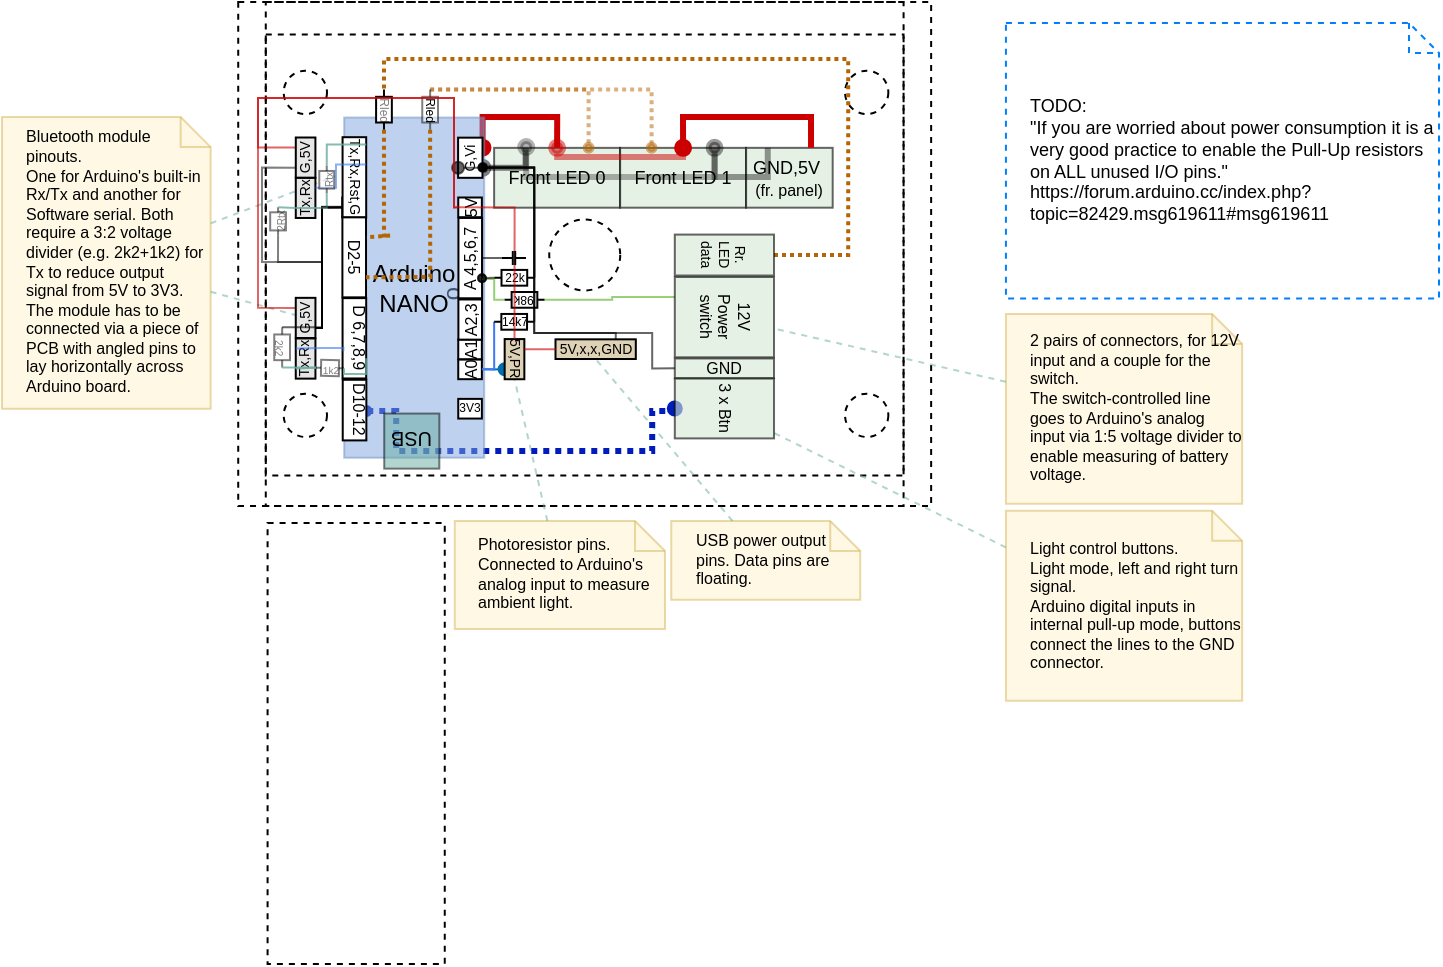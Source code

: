 <mxfile version="11.1.4" type="device"><diagram id="bqsuVgVURw8t9WcjSGgA" name="Page-1"><mxGraphModel dx="395" dy="229" grid="1" gridSize="10" guides="1" tooltips="1" connect="1" arrows="1" fold="1" page="1" pageScale="1" pageWidth="400" pageHeight="300" math="0" shadow="0"><root><mxCell id="0"/><mxCell id="gMBKpRjsZe3khgegW_5v-1" value="Package" style="locked=1;" parent="0"/><mxCell id="gMBKpRjsZe3khgegW_5v-2" value="" style="rounded=0;whiteSpace=wrap;html=1;shadow=0;glass=0;fillColor=none;dashed=1;movable=1;resizable=1;rotatable=1;deletable=1;editable=1;connectable=1;fontStyle=0" parent="gMBKpRjsZe3khgegW_5v-1" vertex="1"><mxGeometry x="158.113" y="40.002" width="346.456" height="251.968" as="geometry"/></mxCell><mxCell id="gMBKpRjsZe3khgegW_5v-3" value="" style="rounded=0;whiteSpace=wrap;html=1;shadow=0;glass=0;fillColor=none;dashed=1;movable=1;resizable=1;rotatable=1;deletable=1;editable=1;connectable=1;fontStyle=0" parent="gMBKpRjsZe3khgegW_5v-1" vertex="1"><mxGeometry x="171.89" y="56.25" width="318.897" height="220.472" as="geometry"/></mxCell><mxCell id="gMBKpRjsZe3khgegW_5v-4" value="" style="rounded=0;whiteSpace=wrap;html=1;shadow=0;glass=0;fillColor=none;dashed=1;movable=1;resizable=1;rotatable=1;deletable=1;editable=1;connectable=1;fontStyle=0" parent="gMBKpRjsZe3khgegW_5v-1" vertex="1"><mxGeometry x="171.89" y="40" width="318.9" height="251.968" as="geometry"/></mxCell><mxCell id="gMBKpRjsZe3khgegW_5v-5" value="" style="ellipse;whiteSpace=wrap;html=1;aspect=fixed;fontSize=10;dashed=1;fillColor=none;" parent="gMBKpRjsZe3khgegW_5v-1" vertex="1"><mxGeometry x="313.621" y="148.736" width="35.496" height="35.49" as="geometry"/></mxCell><mxCell id="gMBKpRjsZe3khgegW_5v-6" value="" style="ellipse;whiteSpace=wrap;html=1;aspect=fixed;fontSize=10;dashed=1;fillColor=none;" parent="gMBKpRjsZe3khgegW_5v-1" vertex="1"><mxGeometry x="180.841" y="235.85" width="21.653" height="21.64" as="geometry"/></mxCell><mxCell id="gMBKpRjsZe3khgegW_5v-7" value="" style="ellipse;whiteSpace=wrap;html=1;aspect=fixed;fontSize=10;dashed=1;fillColor=none;" parent="gMBKpRjsZe3khgegW_5v-1" vertex="1"><mxGeometry x="461.516" y="235.852" width="21.653" height="21.64" as="geometry"/></mxCell><mxCell id="gMBKpRjsZe3khgegW_5v-8" value="" style="ellipse;whiteSpace=wrap;html=1;aspect=fixed;fontSize=10;dashed=1;fillColor=none;" parent="gMBKpRjsZe3khgegW_5v-1" vertex="1"><mxGeometry x="461.518" y="74.375" width="21.653" height="21.64" as="geometry"/></mxCell><mxCell id="gMBKpRjsZe3khgegW_5v-9" value="" style="ellipse;whiteSpace=wrap;html=1;aspect=fixed;fontSize=10;dashed=1;fillColor=none;" parent="gMBKpRjsZe3khgegW_5v-1" vertex="1"><mxGeometry x="180.841" y="74.377" width="21.653" height="21.64" as="geometry"/></mxCell><mxCell id="gMBKpRjsZe3khgegW_5v-10" value="" style="rounded=0;whiteSpace=wrap;html=1;shadow=0;glass=0;fillColor=none;dashed=1;movable=1;resizable=1;rotatable=1;deletable=1;editable=1;connectable=1;fontStyle=0" parent="gMBKpRjsZe3khgegW_5v-1" vertex="1"><mxGeometry x="172.79" y="300.47" width="88.59" height="220.47" as="geometry"/></mxCell><mxCell id="gMBKpRjsZe3khgegW_5v-11" value="Labels" style="" parent="0"/><mxCell id="gMBKpRjsZe3khgegW_5v-12" value="TODO:&lt;br style=&quot;font-size: 9px&quot;&gt;&quot;If you are worried about power consumption it is a very good practice to enable the Pull-Up resistors on ALL unused I/O pins.&quot;&lt;br style=&quot;font-size: 9px&quot;&gt;https://forum.arduino.cc/index.php?topic=82429.msg619611#msg619611" style="shape=note;size=15;align=left;spacingLeft=10;html=1;whiteSpace=wrap;shadow=0;glass=0;dashed=1;strokeColor=#007FFF;fillColor=none;fontSize=9;" parent="gMBKpRjsZe3khgegW_5v-11" vertex="1"><mxGeometry x="541.967" y="50.5" width="216.54" height="137.8" as="geometry"/></mxCell><mxCell id="gMBKpRjsZe3khgegW_5v-13" value="&lt;div style=&quot;font-size: 8px&quot;&gt;&lt;font style=&quot;font-size: 8px&quot;&gt;Bluetooth module pinouts.&lt;/font&gt;&lt;/div&gt;&lt;div style=&quot;font-size: 8px&quot;&gt;&lt;font style=&quot;font-size: 8px&quot;&gt;One for Arduino's built-in Rx/Tx and another for Software serial. Both require a 3:2 voltage divider (e.g. 2k2+1k2) for Tx to reduce output signal from 5V to 3V3.&lt;/font&gt;&lt;/div&gt;&lt;div style=&quot;font-size: 8px&quot;&gt;&lt;font style=&quot;font-size: 8px&quot;&gt;The module has to be connected via a piece of PCB with angled pins to lay horizontally across Arduino board.&lt;br&gt;&lt;/font&gt;&lt;/div&gt;" style="shape=note;size=15;align=left;spacingLeft=10;html=1;whiteSpace=wrap;fillColor=#fff2cc;fontSize=5;opacity=50;strokeColor=#d6b656;" parent="gMBKpRjsZe3khgegW_5v-11" vertex="1"><mxGeometry x="40.0" y="97.558" width="104.32" height="145.863" as="geometry"/></mxCell><mxCell id="gMBKpRjsZe3khgegW_5v-14" value="" style="edgeStyle=none;endArrow=none;dashed=1;html=1;strokeColor=#67AB9F;fontSize=5;opacity=50;entryX=0;entryY=1;entryDx=0;entryDy=0;" parent="gMBKpRjsZe3khgegW_5v-11" source="gMBKpRjsZe3khgegW_5v-13" edge="1"><mxGeometry x="1" relative="1" as="geometry"><mxPoint x="206.577" y="127.085" as="targetPoint"/></mxGeometry></mxCell><mxCell id="gMBKpRjsZe3khgegW_5v-15" value="" style="edgeStyle=none;endArrow=none;dashed=1;html=1;strokeColor=#67AB9F;fontSize=5;opacity=50;" parent="gMBKpRjsZe3khgegW_5v-11" source="gMBKpRjsZe3khgegW_5v-13" target="gMBKpRjsZe3khgegW_5v-85" edge="1"><mxGeometry x="1" relative="1" as="geometry"><mxPoint x="206.559" y="207.564" as="targetPoint"/></mxGeometry></mxCell><mxCell id="gMBKpRjsZe3khgegW_5v-16" value="&lt;div style=&quot;font-size: 8px&quot;&gt;&lt;font style=&quot;font-size: 8px&quot;&gt;USB power output pins. Data pins are &lt;/font&gt;&lt;font style=&quot;font-size: 8px&quot;&gt;&lt;font style=&quot;font-size: 8px&quot;&gt;floating. &lt;/font&gt;&lt;/font&gt;&lt;/div&gt;" style="shape=note;size=15;align=left;spacingLeft=10;html=1;whiteSpace=wrap;fillColor=#fff2cc;fontSize=5;opacity=50;strokeColor=#d6b656;" parent="gMBKpRjsZe3khgegW_5v-11" vertex="1"><mxGeometry x="374.64" y="299.5" width="94.48" height="39.37" as="geometry"/></mxCell><mxCell id="gMBKpRjsZe3khgegW_5v-17" value="" style="edgeStyle=none;endArrow=none;dashed=1;html=1;strokeColor=#67AB9F;fontSize=5;opacity=50;entryX=0.5;entryY=0;entryDx=0;entryDy=0;" parent="gMBKpRjsZe3khgegW_5v-11" source="gMBKpRjsZe3khgegW_5v-16" target="gMBKpRjsZe3khgegW_5v-90" edge="1"><mxGeometry x="1" relative="1" as="geometry"><mxPoint x="216.401" y="217.406" as="targetPoint"/><mxPoint x="154.163" y="189.475" as="sourcePoint"/></mxGeometry></mxCell><mxCell id="gMBKpRjsZe3khgegW_5v-18" value="&lt;font style=&quot;font-size: 8px&quot;&gt;Photoresistor pins. &lt;/font&gt;&lt;br&gt;&lt;font style=&quot;font-size: 8px&quot;&gt;Connected to Arduino's analog input to measure ambient light.&lt;/font&gt;" style="shape=note;size=15;align=left;spacingLeft=10;html=1;whiteSpace=wrap;fillColor=#fff2cc;fontSize=5;opacity=50;strokeColor=#d6b656;" parent="gMBKpRjsZe3khgegW_5v-11" vertex="1"><mxGeometry x="266.38" y="299.5" width="105.12" height="53.96" as="geometry"/></mxCell><mxCell id="gMBKpRjsZe3khgegW_5v-19" value="" style="edgeStyle=none;endArrow=none;dashed=1;html=1;strokeColor=#67AB9F;fontSize=5;opacity=50;entryX=0;entryY=0.5;entryDx=0;entryDy=0;" parent="gMBKpRjsZe3khgegW_5v-11" source="gMBKpRjsZe3khgegW_5v-18" target="gMBKpRjsZe3khgegW_5v-80" edge="1"><mxGeometry x="1" relative="1" as="geometry"><mxPoint x="346.667" y="228.349" as="targetPoint"/><mxPoint x="401.794" y="309.342" as="sourcePoint"/></mxGeometry></mxCell><mxCell id="gMBKpRjsZe3khgegW_5v-20" value="&lt;div&gt;&lt;font style=&quot;font-size: 8px&quot;&gt;2 pairs of connectors, for 12V input and a couple for the switch.&lt;/font&gt;&lt;/div&gt;&lt;div&gt;&lt;font style=&quot;font-size: 8px&quot;&gt;The switch-controlled line goes to Arduino's analog input via 1:5 voltage divider to enable measuring of battery voltage.&lt;br&gt;&lt;/font&gt;&lt;/div&gt;" style="shape=note;size=15;align=left;spacingLeft=10;html=1;whiteSpace=wrap;fillColor=#fff2cc;fontSize=8;opacity=50;strokeColor=#d6b656;" parent="gMBKpRjsZe3khgegW_5v-11" vertex="1"><mxGeometry x="541.965" y="195.98" width="118.11" height="94.93" as="geometry"/></mxCell><mxCell id="gMBKpRjsZe3khgegW_5v-21" value="" style="edgeStyle=none;endArrow=none;dashed=1;html=1;strokeColor=#67AB9F;fontSize=5;opacity=50;" parent="gMBKpRjsZe3khgegW_5v-11" source="gMBKpRjsZe3khgegW_5v-20" target="gMBKpRjsZe3khgegW_5v-50" edge="1"><mxGeometry x="1" relative="1" as="geometry"><mxPoint x="426.004" y="176.298" as="targetPoint"/><mxPoint x="341.17" y="99.298" as="sourcePoint"/></mxGeometry></mxCell><mxCell id="gMBKpRjsZe3khgegW_5v-22" value="&lt;div&gt;Light control buttons.&lt;/div&gt;&lt;div&gt;Light mode, left and right turn signal.&lt;/div&gt;&lt;div&gt;Arduino digital inputs in internal pull-up mode, buttons connect the lines to the GND connector.&lt;br&gt;&lt;/div&gt;" style="shape=note;size=15;align=left;spacingLeft=10;html=1;whiteSpace=wrap;fillColor=#fff2cc;fontSize=8;opacity=50;strokeColor=#d6b656;" parent="gMBKpRjsZe3khgegW_5v-11" vertex="1"><mxGeometry x="541.965" y="294.405" width="118.11" height="94.93" as="geometry"/></mxCell><mxCell id="gMBKpRjsZe3khgegW_5v-23" value="" style="edgeStyle=none;endArrow=none;dashed=1;html=1;strokeColor=#67AB9F;fontSize=5;opacity=50;" parent="gMBKpRjsZe3khgegW_5v-11" source="gMBKpRjsZe3khgegW_5v-22" target="gMBKpRjsZe3khgegW_5v-49" edge="1"><mxGeometry x="1" relative="1" as="geometry"><mxPoint x="426.004" y="301.696" as="targetPoint"/><mxPoint x="341.17" y="197.723" as="sourcePoint"/></mxGeometry></mxCell><mxCell id="gMBKpRjsZe3khgegW_5v-24" style="" parent="0"/><mxCell id="gMBKpRjsZe3khgegW_5v-25" value="Front LED 0" style="rounded=0;whiteSpace=wrap;html=1;rotation=0;fontSize=9;opacity=60;fillColor=#D5E8D4;" parent="gMBKpRjsZe3khgegW_5v-24" vertex="1"><mxGeometry x="286.06" y="112.93" width="62.992" height="29.921" as="geometry"/></mxCell><mxCell id="gMBKpRjsZe3khgegW_5v-26" value="Front LED 1" style="rounded=0;whiteSpace=wrap;html=1;rotation=0;fontSize=9;opacity=60;fillColor=#D5E8D4;" parent="gMBKpRjsZe3khgegW_5v-24" vertex="1"><mxGeometry x="349.05" y="112.93" width="62.992" height="29.921" as="geometry"/></mxCell><mxCell id="gMBKpRjsZe3khgegW_5v-27" value="&lt;font style=&quot;font-size: 9px&quot;&gt;&lt;font style=&quot;font-size: 9px&quot;&gt;GND,&lt;/font&gt;5V&amp;nbsp;&lt;/font&gt; &lt;font style=&quot;font-size: 8px&quot;&gt;(fr. panel)&lt;/font&gt;" style="rounded=0;whiteSpace=wrap;html=1;rotation=0;fontSize=9;opacity=60;fillColor=#D5E8D4;" parent="gMBKpRjsZe3khgegW_5v-24" vertex="1"><mxGeometry x="412.042" y="112.92" width="43.307" height="29.921" as="geometry"/></mxCell><mxCell id="gMBKpRjsZe3khgegW_5v-28" style="edgeStyle=orthogonalEdgeStyle;rounded=0;orthogonalLoop=1;jettySize=auto;html=1;exitX=0.25;exitY=0;exitDx=0;exitDy=0;endArrow=oval;endFill=1;strokeColor=#000000;fontSize=10;entryX=0.25;entryY=1;entryDx=0;entryDy=0;opacity=50;strokeWidth=3;" parent="gMBKpRjsZe3khgegW_5v-24" source="gMBKpRjsZe3khgegW_5v-25" target="gMBKpRjsZe3khgegW_5v-45" edge="1"><mxGeometry relative="1" as="geometry"><mxPoint x="235.102" y="72.222" as="targetPoint"/><mxPoint x="264.723" y="98.144" as="sourcePoint"/><Array as="points"><mxPoint x="302.11" y="122.5"/></Array></mxGeometry></mxCell><mxCell id="gMBKpRjsZe3khgegW_5v-29" value="" style="edgeStyle=orthogonalEdgeStyle;rounded=0;orthogonalLoop=1;jettySize=auto;html=1;endArrow=oval;endFill=1;fillColor=#f8cecc;strokeColor=#CC0000;entryX=0.75;entryY=1;entryDx=0;entryDy=0;exitX=0.5;exitY=0;exitDx=0;exitDy=0;strokeWidth=3;" parent="gMBKpRjsZe3khgegW_5v-24" source="gMBKpRjsZe3khgegW_5v-25" target="gMBKpRjsZe3khgegW_5v-45" edge="1"><mxGeometry relative="1" as="geometry"><mxPoint x="294.997" y="2.729" as="targetPoint"/><mxPoint x="262.4" y="108.2" as="sourcePoint"/><Array as="points"><mxPoint x="317.11" y="97.5"/><mxPoint x="280.11" y="97.5"/></Array></mxGeometry></mxCell><mxCell id="gMBKpRjsZe3khgegW_5v-30" style="edgeStyle=orthogonalEdgeStyle;rounded=0;orthogonalLoop=1;jettySize=auto;html=1;exitX=0.5;exitY=1;exitDx=0;exitDy=0;entryX=0.5;entryY=1;entryDx=0;entryDy=0;startArrow=oval;startFill=1;endArrow=oval;endFill=1;fillColor=#0050ef;strokeColor=#001DBC;strokeWidth=3;endSize=3;startSize=5;dashed=1;dashPattern=1 1;" parent="gMBKpRjsZe3khgegW_5v-24" source="gMBKpRjsZe3khgegW_5v-49" target="gMBKpRjsZe3khgegW_5v-41" edge="1"><mxGeometry relative="1" as="geometry"><mxPoint x="1002.37" y="390.7" as="sourcePoint"/><mxPoint x="348.565" y="133.2" as="targetPoint"/><Array as="points"><mxPoint x="376.11" y="244.5"/><mxPoint x="365.11" y="244.5"/><mxPoint x="365.11" y="264.5"/><mxPoint x="237.11" y="264.5"/><mxPoint x="237.11" y="244.5"/><mxPoint x="222.11" y="244.5"/></Array></mxGeometry></mxCell><mxCell id="gMBKpRjsZe3khgegW_5v-31" style="edgeStyle=orthogonalEdgeStyle;rounded=0;orthogonalLoop=1;jettySize=auto;html=1;exitX=0.5;exitY=1;exitDx=0;exitDy=0;endArrow=oval;endFill=1;strokeColor=#006EAF;fontSize=9;fillColor=#1ba1e2;entryX=0.25;entryY=0;entryDx=0;entryDy=0;" parent="gMBKpRjsZe3khgegW_5v-24" source="gMBKpRjsZe3khgegW_5v-37" target="gMBKpRjsZe3khgegW_5v-80" edge="1"><mxGeometry relative="1" as="geometry"><mxPoint x="370.831" y="109.687" as="sourcePoint"/><mxPoint x="345.907" y="251.95" as="targetPoint"/><Array as="points"><mxPoint x="296.11" y="223.5"/><mxPoint x="297.11" y="223.5"/></Array></mxGeometry></mxCell><mxCell id="gMBKpRjsZe3khgegW_5v-32" style="edgeStyle=orthogonalEdgeStyle;rounded=0;orthogonalLoop=1;jettySize=auto;html=1;endArrow=none;endFill=0;strokeColor=#97D077;fontSize=10;entryX=0.25;entryY=1;entryDx=0;entryDy=0;exitX=0;exitY=0.5;exitDx=0;exitDy=0;exitPerimeter=0;" parent="gMBKpRjsZe3khgegW_5v-24" source="gMBKpRjsZe3khgegW_5v-54" target="gMBKpRjsZe3khgegW_5v-50" edge="1"><mxGeometry relative="1" as="geometry"><mxPoint x="392.474" y="157.308" as="targetPoint"/><mxPoint x="412.557" y="169.599" as="sourcePoint"/><Array as="points"><mxPoint x="345.11" y="188.5"/><mxPoint x="345.11" y="187.5"/></Array></mxGeometry></mxCell><mxCell id="gMBKpRjsZe3khgegW_5v-33" value="" style="edgeStyle=orthogonalEdgeStyle;rounded=0;orthogonalLoop=1;jettySize=auto;html=1;startArrow=none;startFill=0;endArrow=none;endFill=0;entryX=0;entryY=0.5;entryDx=0;entryDy=0;exitX=0.5;exitY=0;exitDx=0;exitDy=0;fillColor=#fad7ac;strokeColor=#b46504;entryPerimeter=0;strokeWidth=2;dashed=1;dashPattern=1 1;" parent="gMBKpRjsZe3khgegW_5v-24" source="gMBKpRjsZe3khgegW_5v-48" target="gMBKpRjsZe3khgegW_5v-67" edge="1"><mxGeometry relative="1" as="geometry"><mxPoint x="310.34" y="399.03" as="targetPoint"/><Array as="points"><mxPoint x="463.11" y="166.5"/><mxPoint x="463.11" y="68.5"/><mxPoint x="231.11" y="68.5"/></Array></mxGeometry></mxCell><mxCell id="gMBKpRjsZe3khgegW_5v-34" value="o" style="group;rotation=90;" parent="gMBKpRjsZe3khgegW_5v-24" vertex="1" connectable="0"><mxGeometry x="158.111" y="150.769" width="175.028" height="70.137" as="geometry"/></mxCell><mxCell id="gMBKpRjsZe3khgegW_5v-35" value="Arduino NANO" style="rounded=0;whiteSpace=wrap;html=1;fillColor=#7EA6E0;glass=0;strokeColor=#6c8ebf;shadow=0;rotation=0;opacity=50;" parent="gMBKpRjsZe3khgegW_5v-34" vertex="1"><mxGeometry x="53" y="-53" width="70.0" height="170.078" as="geometry"/></mxCell><mxCell id="gMBKpRjsZe3khgegW_5v-36" value="G" style="rounded=0;whiteSpace=wrap;html=1;rotation=90;fontSize=8;flipV=0;direction=west;" parent="gMBKpRjsZe3khgegW_5v-34" vertex="1"><mxGeometry x="53" y="-14" width="9.842" height="11.811" as="geometry"/></mxCell><mxCell id="gMBKpRjsZe3khgegW_5v-37" value="&lt;div style=&quot;font-size: 8px;&quot;&gt;A0&lt;/div&gt;" style="rounded=0;whiteSpace=wrap;html=1;rotation=270;fontSize=8;" parent="gMBKpRjsZe3khgegW_5v-34" vertex="1"><mxGeometry x="111" y="67" width="9.842" height="11.811" as="geometry"/></mxCell><mxCell id="gMBKpRjsZe3khgegW_5v-38" value="&lt;div style=&quot;font-size: 8px;&quot;&gt;5V&lt;/div&gt;" style="rounded=0;whiteSpace=wrap;html=1;rotation=270;fontSize=8;" parent="gMBKpRjsZe3khgegW_5v-34" vertex="1"><mxGeometry x="111" y="-14" width="9.842" height="11.811" as="geometry"/></mxCell><mxCell id="gMBKpRjsZe3khgegW_5v-39" value="USB" style="rounded=0;whiteSpace=wrap;html=1;fontSize=10;rotation=180;fillColor=#67AB9F;opacity=50;" parent="gMBKpRjsZe3khgegW_5v-34" vertex="1"><mxGeometry x="73" y="95" width="27.559" height="27.559" as="geometry"/></mxCell><mxCell id="gMBKpRjsZe3khgegW_5v-40" value="Tx,Rx,Rst,G" style="rounded=0;whiteSpace=wrap;html=1;rotation=90;fontSize=7;flipV=0;direction=west;" parent="gMBKpRjsZe3khgegW_5v-34" vertex="1"><mxGeometry x="38" y="-29" width="40.157" height="11.81" as="geometry"/></mxCell><mxCell id="gMBKpRjsZe3khgegW_5v-41" value="&lt;div style=&quot;font-size: 8px&quot;&gt;D10-12&lt;br&gt;&lt;/div&gt;" style="rounded=0;whiteSpace=wrap;html=1;rotation=90;fontSize=8;flipV=0;direction=west;verticalAlign=bottom;" parent="gMBKpRjsZe3khgegW_5v-34" vertex="1"><mxGeometry x="43" y="87.37" width="30.315" height="11.811" as="geometry"/></mxCell><mxCell id="gMBKpRjsZe3khgegW_5v-42" value="&lt;div style=&quot;font-size: 8px&quot;&gt;D 6,7,8,9&lt;/div&gt;" style="rounded=0;whiteSpace=wrap;html=1;rotation=90;fontSize=8;flipV=0;direction=west;verticalAlign=bottom;" parent="gMBKpRjsZe3khgegW_5v-34" vertex="1"><mxGeometry x="38" y="51.472" width="40.157" height="11.811" as="geometry"/></mxCell><mxCell id="gMBKpRjsZe3khgegW_5v-43" value="&lt;div style=&quot;font-size: 8px;&quot;&gt;D2-5&lt;/div&gt;" style="rounded=0;whiteSpace=wrap;html=1;rotation=90;fontSize=8;flipV=0;direction=west;" parent="gMBKpRjsZe3khgegW_5v-34" vertex="1"><mxGeometry x="38" y="11" width="40.0" height="11.811" as="geometry"/></mxCell><mxCell id="gMBKpRjsZe3khgegW_5v-44" value="&lt;div style=&quot;font-size: 8px&quot;&gt;A1&lt;/div&gt;" style="rounded=0;whiteSpace=wrap;html=1;rotation=270;fontSize=8;" parent="gMBKpRjsZe3khgegW_5v-34" vertex="1"><mxGeometry x="111" y="57" width="9.842" height="11.811" as="geometry"/></mxCell><mxCell id="gMBKpRjsZe3khgegW_5v-45" value="&lt;div style=&quot;font-size: 7px&quot;&gt;&lt;font style=&quot;font-size: 7px&quot;&gt;&lt;font style=&quot;font-size: 7px&quot;&gt;G,&lt;/font&gt;Vi&lt;/font&gt;&lt;/div&gt;" style="rounded=0;whiteSpace=wrap;html=1;rotation=270;fontSize=8;" parent="gMBKpRjsZe3khgegW_5v-34" vertex="1"><mxGeometry x="106" y="-39" width="20.079" height="12.205" as="geometry"/></mxCell><mxCell id="gMBKpRjsZe3khgegW_5v-46" value="&lt;div style=&quot;font-size: 8px&quot;&gt;A 4,5,6,7&lt;/div&gt;" style="rounded=0;whiteSpace=wrap;html=1;rotation=270;fontSize=8;" parent="gMBKpRjsZe3khgegW_5v-34" vertex="1"><mxGeometry x="95.93" y="11.38" width="40.157" height="11.81" as="geometry"/></mxCell><mxCell id="gMBKpRjsZe3khgegW_5v-47" value="&lt;div&gt;GND&lt;/div&gt;" style="rounded=0;whiteSpace=wrap;html=1;rotation=90;opacity=60;fillColor=#D5E8D4;fontSize=8;flipH=1;direction=west;horizontal=0;" parent="gMBKpRjsZe3khgegW_5v-24" vertex="1"><mxGeometry x="396.282" y="198.356" width="9.842" height="49.606" as="geometry"/></mxCell><mxCell id="gMBKpRjsZe3khgegW_5v-48" value="Rr. LED data" style="rounded=0;whiteSpace=wrap;html=1;rotation=90;fontSize=7;opacity=60;fillColor=#D5E8D4;flipH=1;" parent="gMBKpRjsZe3khgegW_5v-24" vertex="1"><mxGeometry x="390.962" y="141.715" width="20.472" height="49.606" as="geometry"/></mxCell><mxCell id="gMBKpRjsZe3khgegW_5v-49" value="3 x Btn" style="rounded=0;whiteSpace=wrap;html=1;rotation=90;fontSize=8;opacity=60;fillColor=#D5E8D4;flipH=1;" parent="gMBKpRjsZe3khgegW_5v-24" vertex="1"><mxGeometry x="386.242" y="218.432" width="29.921" height="49.606" as="geometry"/></mxCell><mxCell id="gMBKpRjsZe3khgegW_5v-50" value="12V Power switch" style="rounded=0;whiteSpace=wrap;html=1;rotation=90;fontSize=8;opacity=60;fillColor=#D5E8D4;flipH=1;" parent="gMBKpRjsZe3khgegW_5v-24" vertex="1"><mxGeometry x="381.122" y="172.775" width="40.157" height="49.606" as="geometry"/></mxCell><mxCell id="gMBKpRjsZe3khgegW_5v-51" value="" style="edgeStyle=orthogonalEdgeStyle;rounded=0;orthogonalLoop=1;jettySize=auto;html=1;endArrow=oval;endFill=1;fillColor=#f8cecc;strokeColor=#CC0000;entryX=0.5;entryY=0;entryDx=0;entryDy=0;exitX=0.75;exitY=0;exitDx=0;exitDy=0;strokeWidth=3;" parent="gMBKpRjsZe3khgegW_5v-24" source="gMBKpRjsZe3khgegW_5v-27" target="gMBKpRjsZe3khgegW_5v-26" edge="1"><mxGeometry relative="1" as="geometry"><mxPoint x="393.663" y="225.513" as="targetPoint"/><mxPoint x="345.434" y="225.513" as="sourcePoint"/><Array as="points"><mxPoint x="444.11" y="97.5"/><mxPoint x="380.11" y="97.5"/></Array></mxGeometry></mxCell><mxCell id="gMBKpRjsZe3khgegW_5v-52" style="edgeStyle=orthogonalEdgeStyle;rounded=0;orthogonalLoop=1;jettySize=auto;html=1;exitX=0.25;exitY=0;exitDx=0;exitDy=0;endArrow=oval;endFill=1;strokeColor=#000000;fontSize=10;entryX=0.75;entryY=0;entryDx=0;entryDy=0;opacity=40;strokeWidth=3;" parent="gMBKpRjsZe3khgegW_5v-24" source="gMBKpRjsZe3khgegW_5v-27" target="gMBKpRjsZe3khgegW_5v-26" edge="1"><mxGeometry relative="1" as="geometry"><mxPoint x="406.149" y="216.073" as="targetPoint"/><mxPoint x="348.078" y="216.073" as="sourcePoint"/><Array as="points"><mxPoint x="423.11" y="127.5"/><mxPoint x="396.11" y="127.5"/></Array></mxGeometry></mxCell><mxCell id="gMBKpRjsZe3khgegW_5v-53" style="edgeStyle=orthogonalEdgeStyle;rounded=0;orthogonalLoop=1;jettySize=auto;html=1;exitX=0.75;exitY=0;exitDx=0;exitDy=0;endArrow=oval;endFill=1;strokeColor=#000000;fontSize=10;opacity=30;strokeWidth=3;" parent="gMBKpRjsZe3khgegW_5v-24" source="gMBKpRjsZe3khgegW_5v-26" edge="1"><mxGeometry relative="1" as="geometry"><mxPoint x="302.11" y="112.5" as="targetPoint"/><mxPoint x="349.048" y="201.743" as="sourcePoint"/><Array as="points"><mxPoint x="396.11" y="127.5"/><mxPoint x="302.11" y="127.5"/></Array></mxGeometry></mxCell><mxCell id="gMBKpRjsZe3khgegW_5v-54" value="&lt;div&gt;98k&lt;/div&gt;" style="pointerEvents=1;verticalLabelPosition=middle;shadow=0;dashed=0;align=center;fillColor=#ffffff;html=1;verticalAlign=middle;strokeWidth=1;shape=mxgraph.electrical.resistors.resistor_1;rotation=-180;labelPosition=center;fontSize=6;flipV=0;" parent="gMBKpRjsZe3khgegW_5v-24" vertex="1"><mxGeometry x="291.201" y="184.999" width="20.079" height="7.874" as="geometry"/></mxCell><mxCell id="gMBKpRjsZe3khgegW_5v-55" style="edgeStyle=orthogonalEdgeStyle;rounded=0;orthogonalLoop=1;jettySize=auto;html=1;endArrow=none;endFill=0;strokeColor=#97D077;fontSize=10;entryX=0.25;entryY=1;entryDx=0;entryDy=0;exitX=1;exitY=0.5;exitDx=0;exitDy=0;exitPerimeter=0;" parent="gMBKpRjsZe3khgegW_5v-24" source="gMBKpRjsZe3khgegW_5v-54" target="gMBKpRjsZe3khgegW_5v-46" edge="1"><mxGeometry relative="1" as="geometry"><mxPoint x="153.111" y="196.769" as="targetPoint"/><mxPoint x="241.111" y="244.769" as="sourcePoint"/><Array as="points"><mxPoint x="286.11" y="188.5"/><mxPoint x="286.11" y="178.5"/><mxPoint x="280.11" y="178.5"/></Array></mxGeometry></mxCell><mxCell id="gMBKpRjsZe3khgegW_5v-56" value="" style="edgeStyle=orthogonalEdgeStyle;rounded=0;orthogonalLoop=1;jettySize=auto;html=1;startArrow=none;startFill=0;endArrow=oval;endFill=1;entryX=0.75;entryY=0;entryDx=0;entryDy=0;fillColor=#fad7ac;strokeColor=#b46504;exitX=0;exitY=0.5;exitDx=0;exitDy=0;opacity=50;exitPerimeter=0;endSize=4;dashed=1;dashPattern=1 1;strokeWidth=2;" parent="gMBKpRjsZe3khgegW_5v-24" source="gMBKpRjsZe3khgegW_5v-69" target="gMBKpRjsZe3khgegW_5v-25" edge="1"><mxGeometry relative="1" as="geometry"><mxPoint x="453.388" y="147.163" as="targetPoint"/><Array as="points"><mxPoint x="333.11" y="83.5"/></Array><mxPoint x="260.032" y="172.549" as="sourcePoint"/></mxGeometry></mxCell><mxCell id="gMBKpRjsZe3khgegW_5v-57" value="" style="edgeStyle=orthogonalEdgeStyle;rounded=0;orthogonalLoop=1;jettySize=auto;html=1;startArrow=none;startFill=0;endArrow=oval;endFill=1;entryX=0.25;entryY=0;entryDx=0;entryDy=0;fillColor=#fad7ac;strokeColor=#b46504;exitX=0;exitY=0.5;exitDx=0;exitDy=0;opacity=50;exitPerimeter=0;endSize=4;dashed=1;dashPattern=1 1;strokeWidth=2;" parent="gMBKpRjsZe3khgegW_5v-24" source="gMBKpRjsZe3khgegW_5v-69" target="gMBKpRjsZe3khgegW_5v-26" edge="1"><mxGeometry relative="1" as="geometry"><mxPoint x="522.4" y="157.2" as="targetPoint"/><Array as="points"><mxPoint x="365.11" y="83.5"/></Array><mxPoint x="315.442" y="190.616" as="sourcePoint"/></mxGeometry></mxCell><mxCell id="gMBKpRjsZe3khgegW_5v-58" value="&lt;div style=&quot;font-size: 8px&quot;&gt;A2,3&lt;/div&gt;" style="rounded=0;whiteSpace=wrap;html=1;rotation=270;fontSize=8;" parent="gMBKpRjsZe3khgegW_5v-24" vertex="1"><mxGeometry x="264.06" y="192.87" width="20.079" height="11.81" as="geometry"/></mxCell><mxCell id="gMBKpRjsZe3khgegW_5v-59" value="22k" style="pointerEvents=1;verticalLabelPosition=middle;shadow=0;dashed=0;align=center;fillColor=#ffffff;html=1;verticalAlign=middle;strokeWidth=1;shape=mxgraph.electrical.resistors.resistor_1;rotation=0;labelPosition=center;fontSize=6;" parent="gMBKpRjsZe3khgegW_5v-24" vertex="1"><mxGeometry x="286.143" y="173.957" width="20.079" height="7.874" as="geometry"/></mxCell><mxCell id="gMBKpRjsZe3khgegW_5v-60" style="edgeStyle=orthogonalEdgeStyle;rounded=0;orthogonalLoop=1;jettySize=auto;html=1;endArrow=oval;endFill=1;strokeColor=#000000;fontSize=10;entryX=0.25;entryY=1;entryDx=0;entryDy=0;exitX=0;exitY=0.5;exitDx=0;exitDy=0;exitPerimeter=0;opacity=60;endSize=4;" parent="gMBKpRjsZe3khgegW_5v-24" source="gMBKpRjsZe3khgegW_5v-59" target="gMBKpRjsZe3khgegW_5v-46" edge="1"><mxGeometry relative="1" as="geometry"><mxPoint x="253.111" y="327.769" as="targetPoint"/><mxPoint x="294.111" y="274.769" as="sourcePoint"/><Array as="points"><mxPoint x="280.11" y="177.5"/></Array></mxGeometry></mxCell><mxCell id="gMBKpRjsZe3khgegW_5v-61" style="edgeStyle=orthogonalEdgeStyle;rounded=0;orthogonalLoop=1;jettySize=auto;html=1;endArrow=none;endFill=0;strokeColor=#3D7AF5;fontSize=10;entryX=0;entryY=0.5;entryDx=0;entryDy=0;entryPerimeter=0;exitX=0.5;exitY=1;exitDx=0;exitDy=0;" parent="gMBKpRjsZe3khgegW_5v-24" source="gMBKpRjsZe3khgegW_5v-37" target="gMBKpRjsZe3khgegW_5v-63" edge="1"><mxGeometry relative="1" as="geometry"><mxPoint x="273.111" y="134.769" as="targetPoint"/><mxPoint x="522.11" y="166.5" as="sourcePoint"/><Array as="points"><mxPoint x="286.11" y="223.5"/></Array></mxGeometry></mxCell><mxCell id="gMBKpRjsZe3khgegW_5v-62" style="edgeStyle=orthogonalEdgeStyle;rounded=0;orthogonalLoop=1;jettySize=auto;html=1;endArrow=oval;endFill=1;strokeColor=#000000;fontSize=10;entryX=0.25;entryY=0;entryDx=0;entryDy=0;exitX=1;exitY=0.5;exitDx=0;exitDy=0;exitPerimeter=0;opacity=60;" parent="gMBKpRjsZe3khgegW_5v-24" source="gMBKpRjsZe3khgegW_5v-59" target="gMBKpRjsZe3khgegW_5v-45" edge="1"><mxGeometry relative="1" as="geometry"><mxPoint x="248.529" y="138.33" as="targetPoint"/><mxPoint x="237.048" y="135.058" as="sourcePoint"/><Array as="points"><mxPoint x="306.11" y="134.5"/><mxPoint x="306.11" y="122.5"/></Array></mxGeometry></mxCell><mxCell id="gMBKpRjsZe3khgegW_5v-63" value="&lt;div&gt;14k7&lt;/div&gt;" style="pointerEvents=1;verticalLabelPosition=middle;shadow=0;dashed=0;align=center;fillColor=#ffffff;html=1;verticalAlign=middle;strokeWidth=1;shape=mxgraph.electrical.resistors.resistor_1;rotation=0;labelPosition=center;fontSize=6;" parent="gMBKpRjsZe3khgegW_5v-24" vertex="1"><mxGeometry x="286.063" y="195.977" width="20.079" height="7.874" as="geometry"/></mxCell><mxCell id="gMBKpRjsZe3khgegW_5v-64" style="edgeStyle=orthogonalEdgeStyle;rounded=0;orthogonalLoop=1;jettySize=auto;html=1;endArrow=oval;endFill=1;strokeColor=#000000;fontSize=10;entryX=0.25;entryY=1;entryDx=0;entryDy=0;exitX=1;exitY=0.5;exitDx=0;exitDy=0;exitPerimeter=0;opacity=60;endSize=4;" parent="gMBKpRjsZe3khgegW_5v-24" source="gMBKpRjsZe3khgegW_5v-63" target="gMBKpRjsZe3khgegW_5v-45" edge="1"><mxGeometry relative="1" as="geometry"><mxPoint x="337.112" y="197.385" as="targetPoint"/><mxPoint x="325.63" y="194.113" as="sourcePoint"/><Array as="points"><mxPoint x="306.11" y="122.5"/></Array></mxGeometry></mxCell><mxCell id="gMBKpRjsZe3khgegW_5v-65" value="" style="edgeStyle=orthogonalEdgeStyle;rounded=0;orthogonalLoop=1;jettySize=auto;html=1;endArrow=oval;endFill=1;fillColor=#f8cecc;strokeColor=#CC0000;entryX=0.5;entryY=0;entryDx=0;entryDy=0;opacity=50;strokeWidth=3;exitX=0.5;exitY=0;exitDx=0;exitDy=0;" parent="gMBKpRjsZe3khgegW_5v-24" source="gMBKpRjsZe3khgegW_5v-26" target="gMBKpRjsZe3khgegW_5v-25" edge="1"><mxGeometry relative="1" as="geometry"><mxPoint x="408.606" y="90.38" as="targetPoint"/><mxPoint x="384.11" y="102.5" as="sourcePoint"/><Array as="points"><mxPoint x="380.11" y="117.5"/><mxPoint x="317.11" y="117.5"/></Array></mxGeometry></mxCell><mxCell id="gMBKpRjsZe3khgegW_5v-66" value="3V3" style="rounded=0;whiteSpace=wrap;html=1;rotation=90;fontSize=6;horizontal=0;flipV=0;" parent="gMBKpRjsZe3khgegW_5v-24" vertex="1"><mxGeometry x="269.111" y="237.454" width="9.842" height="11.811" as="geometry"/></mxCell><mxCell id="gMBKpRjsZe3khgegW_5v-67" value="&lt;div&gt;Rled&lt;/div&gt;" style="pointerEvents=1;verticalLabelPosition=middle;shadow=0;dashed=0;align=center;fillColor=#ffffff;html=1;verticalAlign=middle;strokeWidth=1;shape=mxgraph.electrical.resistors.resistor_1;rotation=90;labelPosition=center;fontSize=6;textOpacity=50;" parent="gMBKpRjsZe3khgegW_5v-24" vertex="1"><mxGeometry x="220.951" y="89.899" width="20.079" height="7.874" as="geometry"/></mxCell><mxCell id="gMBKpRjsZe3khgegW_5v-68" value="" style="edgeStyle=orthogonalEdgeStyle;rounded=0;orthogonalLoop=1;jettySize=auto;html=1;startArrow=none;startFill=0;endArrow=none;endFill=0;strokeColor=#b46504;entryX=0.75;entryY=1;entryDx=0;entryDy=0;exitX=1;exitY=0.5;exitDx=0;exitDy=0;fillColor=#fad7ac;exitPerimeter=0;strokeWidth=2;dashed=1;dashPattern=1 1;" parent="gMBKpRjsZe3khgegW_5v-24" source="gMBKpRjsZe3khgegW_5v-67" target="gMBKpRjsZe3khgegW_5v-43" edge="1"><mxGeometry relative="1" as="geometry"><mxPoint x="231.859" y="187.517" as="targetPoint"/><mxPoint x="253.873" y="189.679" as="sourcePoint"/><Array as="points"><mxPoint x="234.111" y="156.769"/><mxPoint x="237.111" y="156.769"/></Array></mxGeometry></mxCell><mxCell id="gMBKpRjsZe3khgegW_5v-69" value="Rled" style="pointerEvents=1;verticalLabelPosition=middle;shadow=0;dashed=0;align=center;fillColor=#ffffff;html=1;verticalAlign=middle;strokeWidth=1;shape=mxgraph.electrical.resistors.resistor_1;rotation=90;labelPosition=center;fontSize=6;opacity=50;" parent="gMBKpRjsZe3khgegW_5v-24" vertex="1"><mxGeometry x="244.031" y="89.894" width="20.079" height="7.874" as="geometry"/></mxCell><mxCell id="gMBKpRjsZe3khgegW_5v-70" value="" style="edgeStyle=orthogonalEdgeStyle;rounded=0;orthogonalLoop=1;jettySize=auto;html=1;startArrow=none;startFill=0;endArrow=none;endFill=0;strokeColor=#b46504;entryX=0.25;entryY=1;entryDx=0;entryDy=0;exitX=1;exitY=0.5;exitDx=0;exitDy=0;fillColor=#fad7ac;exitPerimeter=0;dashed=1;dashPattern=1 1;strokeWidth=2;" parent="gMBKpRjsZe3khgegW_5v-24" source="gMBKpRjsZe3khgegW_5v-69" target="gMBKpRjsZe3khgegW_5v-43" edge="1"><mxGeometry relative="1" as="geometry"><mxPoint x="306.139" y="152.516" as="targetPoint"/><mxPoint x="619.45" y="50.725" as="sourcePoint"/><Array as="points"><mxPoint x="246.11" y="177.5"/><mxPoint x="247.11" y="177.5"/></Array></mxGeometry></mxCell><mxCell id="gMBKpRjsZe3khgegW_5v-71" value="" style="edgeStyle=orthogonalEdgeStyle;rounded=0;orthogonalLoop=1;jettySize=auto;html=1;endArrow=none;endFill=0;fillColor=#f8cecc;strokeColor=#CC0000;entryX=0.25;entryY=1;entryDx=0;entryDy=0;exitX=0.5;exitY=0;exitDx=0;exitDy=0;opacity=60;" parent="gMBKpRjsZe3khgegW_5v-24" source="gMBKpRjsZe3khgegW_5v-38" target="gMBKpRjsZe3khgegW_5v-74" edge="1"><mxGeometry relative="1" as="geometry"><mxPoint x="277.969" y="152.517" as="targetPoint"/><mxPoint x="386.238" y="215.667" as="sourcePoint"/><Array as="points"><mxPoint x="266" y="143"/><mxPoint x="266" y="88"/><mxPoint x="168" y="88"/><mxPoint x="168" y="113"/></Array></mxGeometry></mxCell><mxCell id="gMBKpRjsZe3khgegW_5v-72" value="Tx,Rx" style="rounded=0;whiteSpace=wrap;html=1;rotation=270;fontSize=7;flipV=0;direction=west;fillColor=#E6E6E6;" parent="gMBKpRjsZe3khgegW_5v-24" vertex="1"><mxGeometry x="181.753" y="133.032" width="20.079" height="9.811" as="geometry"/></mxCell><mxCell id="gMBKpRjsZe3khgegW_5v-73" value="" style="edgeStyle=orthogonalEdgeStyle;rounded=0;orthogonalLoop=1;jettySize=auto;html=1;endArrow=none;endFill=0;fillColor=#f8cecc;strokeColor=#CC0000;entryX=0.5;entryY=0;entryDx=0;entryDy=0;exitX=0.25;exitY=1;exitDx=0;exitDy=0;opacity=60;" parent="gMBKpRjsZe3khgegW_5v-24" source="gMBKpRjsZe3khgegW_5v-85" target="gMBKpRjsZe3khgegW_5v-38" edge="1"><mxGeometry relative="1" as="geometry"><mxPoint x="70.746" y="127.78" as="targetPoint"/><mxPoint x="186.89" y="190.23" as="sourcePoint"/><Array as="points"><mxPoint x="168" y="193"/><mxPoint x="168" y="88"/><mxPoint x="266" y="88"/><mxPoint x="266" y="143"/></Array></mxGeometry></mxCell><mxCell id="gMBKpRjsZe3khgegW_5v-74" value="G,5V" style="rounded=0;whiteSpace=wrap;html=1;rotation=270;fontSize=7;flipV=0;direction=west;fillColor=#E6E6E6;" parent="gMBKpRjsZe3khgegW_5v-24" vertex="1"><mxGeometry x="181.758" y="112.889" width="20.079" height="9.811" as="geometry"/></mxCell><mxCell id="gMBKpRjsZe3khgegW_5v-75" style="edgeStyle=orthogonalEdgeStyle;rounded=0;orthogonalLoop=1;jettySize=auto;html=1;endArrow=none;endFill=0;strokeColor=#000000;fontSize=10;entryX=0.122;entryY=-0.008;entryDx=0;entryDy=0;exitX=0.75;exitY=1;exitDx=0;exitDy=0;entryPerimeter=0;opacity=50;" parent="gMBKpRjsZe3khgegW_5v-24" source="gMBKpRjsZe3khgegW_5v-74" target="gMBKpRjsZe3khgegW_5v-40" edge="1"><mxGeometry relative="1" as="geometry"><mxPoint x="79.373" y="157.791" as="targetPoint"/><mxPoint x="129.938" y="152.264" as="sourcePoint"/><Array as="points"><mxPoint x="170" y="123"/><mxPoint x="170" y="170"/><mxPoint x="200" y="170"/><mxPoint x="200" y="143"/></Array></mxGeometry></mxCell><mxCell id="gMBKpRjsZe3khgegW_5v-76" style="edgeStyle=orthogonalEdgeStyle;rounded=0;orthogonalLoop=1;jettySize=auto;html=1;endArrow=none;endFill=0;strokeColor=#000000;fontSize=10;entryX=0.75;entryY=0;entryDx=0;entryDy=0;exitX=0.5;exitY=0;exitDx=0;exitDy=0;" parent="gMBKpRjsZe3khgegW_5v-24" source="gMBKpRjsZe3khgegW_5v-36" target="gMBKpRjsZe3khgegW_5v-85" edge="1"><mxGeometry relative="1" as="geometry"><mxPoint x="136.372" y="219.65" as="targetPoint"/><mxPoint x="137.37" y="142.684" as="sourcePoint"/><Array as="points"><mxPoint x="200" y="143"/><mxPoint x="200" y="203"/></Array></mxGeometry></mxCell><mxCell id="gMBKpRjsZe3khgegW_5v-78" value="" style="edgeStyle=orthogonalEdgeStyle;rounded=0;orthogonalLoop=1;jettySize=auto;html=1;endArrow=none;endFill=0;fillColor=#f8cecc;strokeColor=#3D7AF5;entryX=0.25;entryY=0;entryDx=0;entryDy=0;exitX=0.661;exitY=0.989;exitDx=0;exitDy=0;opacity=60;exitPerimeter=0;" parent="gMBKpRjsZe3khgegW_5v-24" source="gMBKpRjsZe3khgegW_5v-40" target="gMBKpRjsZe3khgegW_5v-72" edge="1"><mxGeometry relative="1" as="geometry"><mxPoint x="138.421" y="122.163" as="targetPoint"/><mxPoint x="150.827" y="137.104" as="sourcePoint"/><Array as="points"><mxPoint x="207" y="121"/><mxPoint x="207" y="133"/></Array></mxGeometry></mxCell><mxCell id="gMBKpRjsZe3khgegW_5v-79" style="edgeStyle=orthogonalEdgeStyle;rounded=0;orthogonalLoop=1;jettySize=auto;html=1;endArrow=oval;endFill=1;strokeColor=#000000;fontSize=10;entryX=0.25;entryY=1;entryDx=0;entryDy=0;opacity=60;endSize=4;exitX=0.5;exitY=0;exitDx=0;exitDy=0;" parent="gMBKpRjsZe3khgegW_5v-24" source="gMBKpRjsZe3khgegW_5v-47" target="gMBKpRjsZe3khgegW_5v-45" edge="1"><mxGeometry relative="1" as="geometry"><mxPoint x="290.095" y="132.734" as="targetPoint"/><mxPoint x="335.11" y="196.5" as="sourcePoint"/><Array as="points"><mxPoint x="365.11" y="223.5"/><mxPoint x="365.11" y="205.5"/><mxPoint x="306.11" y="205.5"/><mxPoint x="306.11" y="122.5"/></Array></mxGeometry></mxCell><mxCell id="gMBKpRjsZe3khgegW_5v-80" value="5V,PR" style="rounded=0;whiteSpace=wrap;html=1;rotation=90;fontSize=7;flipV=0;direction=west;fillColor=#DED2B6;" parent="gMBKpRjsZe3khgegW_5v-24" vertex="1"><mxGeometry x="286.218" y="213.664" width="20.079" height="9.842" as="geometry"/></mxCell><mxCell id="gMBKpRjsZe3khgegW_5v-81" value="" style="edgeStyle=orthogonalEdgeStyle;rounded=0;orthogonalLoop=1;jettySize=auto;html=1;endArrow=none;endFill=0;fillColor=#f8cecc;strokeColor=#CC0000;entryX=0.5;entryY=0;entryDx=0;entryDy=0;exitX=1;exitY=0.5;exitDx=0;exitDy=0;opacity=60;" parent="gMBKpRjsZe3khgegW_5v-24" source="gMBKpRjsZe3khgegW_5v-80" target="gMBKpRjsZe3khgegW_5v-38" edge="1"><mxGeometry relative="1" as="geometry"><mxPoint x="290.095" y="122.694" as="targetPoint"/><mxPoint x="326.422" y="147.163" as="sourcePoint"/><Array as="points"><mxPoint x="296.11" y="142.5"/></Array></mxGeometry></mxCell><mxCell id="gMBKpRjsZe3khgegW_5v-82" value="2k2" style="pointerEvents=1;verticalLabelPosition=middle;shadow=0;dashed=0;align=center;fillColor=#ffffff;html=1;verticalAlign=middle;strokeWidth=1;shape=mxgraph.electrical.resistors.resistor_1;rotation=90;labelPosition=center;fontSize=5;textOpacity=50;opacity=50;" parent="gMBKpRjsZe3khgegW_5v-24" vertex="1"><mxGeometry x="170.031" y="208.719" width="20.079" height="7.874" as="geometry"/></mxCell><mxCell id="gMBKpRjsZe3khgegW_5v-83" value="&lt;div style=&quot;font-size: 5px&quot;&gt;1k2&lt;/div&gt;" style="pointerEvents=1;verticalLabelPosition=middle;shadow=0;dashed=0;align=center;fillColor=#ffffff;html=1;verticalAlign=middle;strokeWidth=1;shape=mxgraph.electrical.resistors.resistor_1;rotation=1;labelPosition=center;fontSize=5;textOpacity=50;opacity=50;" parent="gMBKpRjsZe3khgegW_5v-24" vertex="1"><mxGeometry x="197" y="219" width="14" height="8" as="geometry"/></mxCell><mxCell id="gMBKpRjsZe3khgegW_5v-84" value="" style="group" parent="gMBKpRjsZe3khgegW_5v-24" vertex="1" connectable="0"><mxGeometry x="185.89" y="189.218" width="11.811" height="39.764" as="geometry"/></mxCell><mxCell id="gMBKpRjsZe3khgegW_5v-85" value="G,5V" style="rounded=0;whiteSpace=wrap;html=1;rotation=270;fontSize=7;flipV=0;direction=west;fillColor=#E6E6E6;" parent="gMBKpRjsZe3khgegW_5v-84" vertex="1"><mxGeometry x="-4.134" y="3.819" width="20.079" height="9.842" as="geometry"/></mxCell><mxCell id="gMBKpRjsZe3khgegW_5v-86" value="Tx,Rx" style="rounded=0;whiteSpace=wrap;html=1;rotation=270;fontSize=7;flipV=0;direction=west;fillColor=#E6E6E6;" parent="gMBKpRjsZe3khgegW_5v-84" vertex="1"><mxGeometry x="-4.134" y="24.134" width="20.079" height="9.842" as="geometry"/></mxCell><mxCell id="gMBKpRjsZe3khgegW_5v-87" style="edgeStyle=orthogonalEdgeStyle;rounded=0;orthogonalLoop=1;jettySize=auto;html=1;endArrow=none;endFill=0;strokeColor=#000000;fontSize=10;entryX=0;entryY=0.5;entryDx=0;entryDy=0;exitX=0.126;exitY=0.006;exitDx=0;exitDy=0;entryPerimeter=0;opacity=60;exitPerimeter=0;" parent="gMBKpRjsZe3khgegW_5v-24" source="gMBKpRjsZe3khgegW_5v-40" target="gMBKpRjsZe3khgegW_5v-82" edge="1"><mxGeometry relative="1" as="geometry"><mxPoint x="185.89" y="213.923" as="targetPoint"/><mxPoint x="210.284" y="137.714" as="sourcePoint"/><Array as="points"><mxPoint x="200" y="143"/><mxPoint x="200" y="203"/></Array></mxGeometry></mxCell><mxCell id="gMBKpRjsZe3khgegW_5v-88" value="" style="edgeStyle=orthogonalEdgeStyle;rounded=0;orthogonalLoop=1;jettySize=auto;html=1;endArrow=none;endFill=0;fillColor=#f8cecc;strokeColor=#67AB9F;entryX=0.75;entryY=0;entryDx=0;entryDy=0;exitX=1;exitY=0.5;exitDx=0;exitDy=0;exitPerimeter=0;opacity=80;" parent="gMBKpRjsZe3khgegW_5v-24" source="gMBKpRjsZe3khgegW_5v-82" target="gMBKpRjsZe3khgegW_5v-86" edge="1"><mxGeometry relative="1" as="geometry"><mxPoint x="206.546" y="153.342" as="targetPoint"/><mxPoint x="220.127" y="137.517" as="sourcePoint"/><Array as="points"><mxPoint x="197" y="223"/><mxPoint x="197" y="223"/></Array></mxGeometry></mxCell><mxCell id="gMBKpRjsZe3khgegW_5v-89" value="" style="edgeStyle=orthogonalEdgeStyle;rounded=0;orthogonalLoop=1;jettySize=auto;html=1;endArrow=none;endFill=0;fillColor=#f8cecc;strokeColor=#67AB9F;entryX=1;entryY=0.5;entryDx=0;entryDy=0;exitX=0.25;exitY=1;exitDx=0;exitDy=0;opacity=80;entryPerimeter=0;" parent="gMBKpRjsZe3khgegW_5v-24" source="gMBKpRjsZe3khgegW_5v-42" target="gMBKpRjsZe3khgegW_5v-83" edge="1"><mxGeometry relative="1" as="geometry"><mxPoint x="207.543" y="214.119" as="targetPoint"/><mxPoint x="213.913" y="220.381" as="sourcePoint"/><Array as="points"><mxPoint x="222" y="226"/></Array></mxGeometry></mxCell><mxCell id="gMBKpRjsZe3khgegW_5v-90" value="5V,x,x,GND" style="rounded=0;whiteSpace=wrap;html=1;rotation=0;fontSize=7;flipV=0;direction=west;fillColor=#DED2B6;" parent="gMBKpRjsZe3khgegW_5v-24" vertex="1"><mxGeometry x="316.746" y="208.664" width="40.157" height="9.842" as="geometry"/></mxCell><mxCell id="gMBKpRjsZe3khgegW_5v-91" value="" style="edgeStyle=orthogonalEdgeStyle;rounded=0;orthogonalLoop=1;jettySize=auto;html=1;endArrow=none;endFill=0;fillColor=#f8cecc;strokeColor=#CC0000;entryX=1;entryY=0.5;entryDx=0;entryDy=0;exitX=0.75;exitY=1;exitDx=0;exitDy=0;opacity=60;" parent="gMBKpRjsZe3khgegW_5v-24" source="gMBKpRjsZe3khgegW_5v-80" target="gMBKpRjsZe3khgegW_5v-90" edge="1"><mxGeometry relative="1" as="geometry"><mxPoint x="277.969" y="152.517" as="targetPoint"/><mxPoint x="306.1" y="218.389" as="sourcePoint"/><Array as="points"><mxPoint x="317.11" y="213.5"/><mxPoint x="317.11" y="213.5"/></Array></mxGeometry></mxCell><mxCell id="gMBKpRjsZe3khgegW_5v-92" style="edgeStyle=orthogonalEdgeStyle;rounded=0;orthogonalLoop=1;jettySize=auto;html=1;endArrow=oval;endFill=1;strokeColor=#000000;fontSize=10;entryX=0.25;entryY=1;entryDx=0;entryDy=0;opacity=60;endSize=4;exitX=0.25;exitY=1;exitDx=0;exitDy=0;" parent="gMBKpRjsZe3khgegW_5v-24" source="gMBKpRjsZe3khgegW_5v-90" target="gMBKpRjsZe3khgegW_5v-45" edge="1"><mxGeometry relative="1" as="geometry"><mxPoint x="290.095" y="132.734" as="targetPoint"/><mxPoint x="386.243" y="233.002" as="sourcePoint"/><Array as="points"><mxPoint x="347.11" y="205.5"/><mxPoint x="306.11" y="205.5"/><mxPoint x="306.11" y="122.5"/><mxPoint x="280.11" y="122.5"/></Array></mxGeometry></mxCell><mxCell id="gMBKpRjsZe3khgegW_5v-93" value="2Rtx" style="pointerEvents=1;verticalLabelPosition=middle;shadow=0;dashed=0;align=center;fillColor=#ffffff;html=1;verticalAlign=middle;strokeWidth=1;shape=mxgraph.electrical.resistors.resistor_1;rotation=270;labelPosition=center;fontSize=5;textOpacity=50;opacity=50;" parent="gMBKpRjsZe3khgegW_5v-24" vertex="1"><mxGeometry x="170.951" y="145.742" width="14.173" height="7.874" as="geometry"/></mxCell><mxCell id="gMBKpRjsZe3khgegW_5v-94" value="&lt;div style=&quot;font-size: 5px;&quot;&gt;Rtx&lt;/div&gt;" style="pointerEvents=1;verticalLabelPosition=middle;shadow=0;dashed=0;align=center;fillColor=#ffffff;html=1;verticalAlign=middle;strokeWidth=1;shape=mxgraph.electrical.resistors.resistor_1;rotation=-90;labelPosition=center;fontSize=5;textOpacity=50;opacity=50;" parent="gMBKpRjsZe3khgegW_5v-24" vertex="1"><mxGeometry x="195.48" y="125.17" width="13.779" height="7.45" as="geometry"/></mxCell><mxCell id="gMBKpRjsZe3khgegW_5v-95" value="" style="edgeStyle=orthogonalEdgeStyle;rounded=0;orthogonalLoop=1;jettySize=auto;html=1;endArrow=none;endFill=0;fillColor=#f8cecc;strokeColor=#67AB9F;entryX=0.75;entryY=1;entryDx=0;entryDy=0;exitX=1;exitY=0.5;exitDx=0;exitDy=0;exitPerimeter=0;opacity=80;" parent="gMBKpRjsZe3khgegW_5v-24" source="gMBKpRjsZe3khgegW_5v-93" target="gMBKpRjsZe3khgegW_5v-72" edge="1"><mxGeometry relative="1" as="geometry"><mxPoint x="185.89" y="135.379" as="targetPoint"/><mxPoint x="220.127" y="68.619" as="sourcePoint"/><Array as="points"><mxPoint x="179" y="143"/></Array></mxGeometry></mxCell><mxCell id="gMBKpRjsZe3khgegW_5v-96" value="" style="edgeStyle=orthogonalEdgeStyle;rounded=0;orthogonalLoop=1;jettySize=auto;html=1;endArrow=none;endFill=0;fillColor=#f8cecc;strokeColor=#67AB9F;entryX=1;entryY=0.5;entryDx=0;entryDy=0;exitX=0.91;exitY=1.003;exitDx=0;exitDy=0;opacity=80;entryPerimeter=0;exitPerimeter=0;" parent="gMBKpRjsZe3khgegW_5v-24" source="gMBKpRjsZe3khgegW_5v-40" target="gMBKpRjsZe3khgegW_5v-94" edge="1"><mxGeometry relative="1" as="geometry"><mxPoint x="207.543" y="145.222" as="targetPoint"/><mxPoint x="222.095" y="149.289" as="sourcePoint"/><Array as="points"><mxPoint x="202" y="111"/></Array></mxGeometry></mxCell><mxCell id="gMBKpRjsZe3khgegW_5v-97" value="" style="edgeStyle=orthogonalEdgeStyle;rounded=0;orthogonalLoop=1;jettySize=auto;html=1;endArrow=none;endFill=0;fillColor=#f8cecc;strokeColor=#67AB9F;entryX=0.75;entryY=1;entryDx=0;entryDy=0;exitX=0;exitY=0.5;exitDx=0;exitDy=0;opacity=80;exitPerimeter=0;" parent="gMBKpRjsZe3khgegW_5v-24" source="gMBKpRjsZe3khgegW_5v-94" target="gMBKpRjsZe3khgegW_5v-72" edge="1"><mxGeometry relative="1" as="geometry"><mxPoint x="182.685" y="115.1" as="targetPoint"/><mxPoint x="202.587" y="113.531" as="sourcePoint"/><Array as="points"><mxPoint x="202" y="143"/></Array></mxGeometry></mxCell><mxCell id="gMBKpRjsZe3khgegW_5v-98" style="edgeStyle=orthogonalEdgeStyle;rounded=0;orthogonalLoop=1;jettySize=auto;html=1;endArrow=none;endFill=0;strokeColor=#000000;fontSize=10;entryX=0.134;entryY=-0.008;entryDx=0;entryDy=0;exitX=0;exitY=0.5;exitDx=0;exitDy=0;opacity=50;exitPerimeter=0;entryPerimeter=0;" parent="gMBKpRjsZe3khgegW_5v-24" source="gMBKpRjsZe3khgegW_5v-93" target="gMBKpRjsZe3khgegW_5v-40" edge="1"><mxGeometry relative="1" as="geometry"><mxPoint x="212.89" y="151.17" as="targetPoint"/><mxPoint x="177.045" y="142.76" as="sourcePoint"/><Array as="points"><mxPoint x="178" y="170"/><mxPoint x="200" y="170"/><mxPoint x="200" y="142"/></Array></mxGeometry></mxCell><mxCell id="f6IYC4CuubXE5m8V44Kz-1" value="" style="edgeStyle=orthogonalEdgeStyle;rounded=0;orthogonalLoop=1;jettySize=auto;html=1;endArrow=none;endFill=0;fillColor=#f8cecc;strokeColor=#67AB9F;entryX=0.75;entryY=1;entryDx=0;entryDy=0;exitX=0;exitY=0.5;exitDx=0;exitDy=0;opacity=80;exitPerimeter=0;" parent="gMBKpRjsZe3khgegW_5v-24" source="gMBKpRjsZe3khgegW_5v-83" target="gMBKpRjsZe3khgegW_5v-86" edge="1"><mxGeometry relative="1" as="geometry"><mxPoint x="214.065" y="235.581" as="targetPoint"/><mxPoint x="232.129" y="228.161" as="sourcePoint"/><Array as="points"><mxPoint x="197" y="223"/></Array></mxGeometry></mxCell><mxCell id="gMBKpRjsZe3khgegW_5v-77" value="" style="edgeStyle=orthogonalEdgeStyle;rounded=0;orthogonalLoop=1;jettySize=auto;html=1;endArrow=none;endFill=0;fillColor=#f8cecc;strokeColor=#3D7AF5;entryX=0.25;entryY=1;entryDx=0;entryDy=0;exitX=0.339;exitY=0.033;exitDx=0;exitDy=0;opacity=60;exitPerimeter=0;" parent="gMBKpRjsZe3khgegW_5v-24" source="gMBKpRjsZe3khgegW_5v-42" target="gMBKpRjsZe3khgegW_5v-86" edge="1"><mxGeometry relative="1" as="geometry"><mxPoint x="157.887" y="123.843" as="targetPoint"/><mxPoint x="156.89" y="220.887" as="sourcePoint"/><Array as="points"><mxPoint x="211" y="213"/><mxPoint x="200" y="213"/></Array></mxGeometry></mxCell><mxCell id="Xi7S1KFwO6pYYuQSyXSM-2" value="" style="pointerEvents=1;verticalLabelPosition=bottom;shadow=0;dashed=0;align=center;fillColor=#ffffff;html=1;verticalAlign=top;strokeWidth=1;shape=mxgraph.electrical.capacitors.capacitor_1;" vertex="1" parent="gMBKpRjsZe3khgegW_5v-24"><mxGeometry x="290" y="164.5" width="12" height="7" as="geometry"/></mxCell><mxCell id="Xi7S1KFwO6pYYuQSyXSM-3" style="edgeStyle=orthogonalEdgeStyle;rounded=0;orthogonalLoop=1;jettySize=auto;html=1;endArrow=oval;endFill=1;strokeColor=#000000;fontSize=10;entryX=0.25;entryY=1;entryDx=0;entryDy=0;exitX=0;exitY=0.5;exitDx=0;exitDy=0;exitPerimeter=0;opacity=60;endSize=4;" edge="1" parent="gMBKpRjsZe3khgegW_5v-24" source="Xi7S1KFwO6pYYuQSyXSM-2" target="gMBKpRjsZe3khgegW_5v-46"><mxGeometry relative="1" as="geometry"><mxPoint x="290.007" y="188.128" as="targetPoint"/><mxPoint x="296.181" y="188.128" as="sourcePoint"/><Array as="points"><mxPoint x="280" y="168"/></Array></mxGeometry></mxCell></root></mxGraphModel></diagram></mxfile>